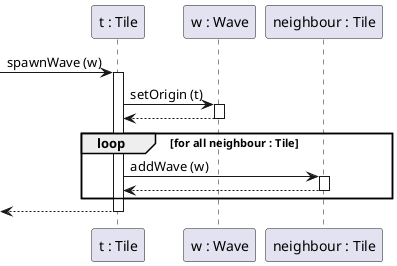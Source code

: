 @startuml

skinparam classAttributeIconSize 0
skinparam guillemet false

participant "t : Tile" as t
participant "w : Wave" as w
participant "neighbour : Tile" as neighbour

[-> t : spawnWave (w)
activate t

t -> w ++ : setOrigin (t)
w --> t --

loop for all neighbour : Tile

    t -> neighbour ++ : addWave (w)

    neighbour --> t --

end

[<-- t
deactivate t

@enduml